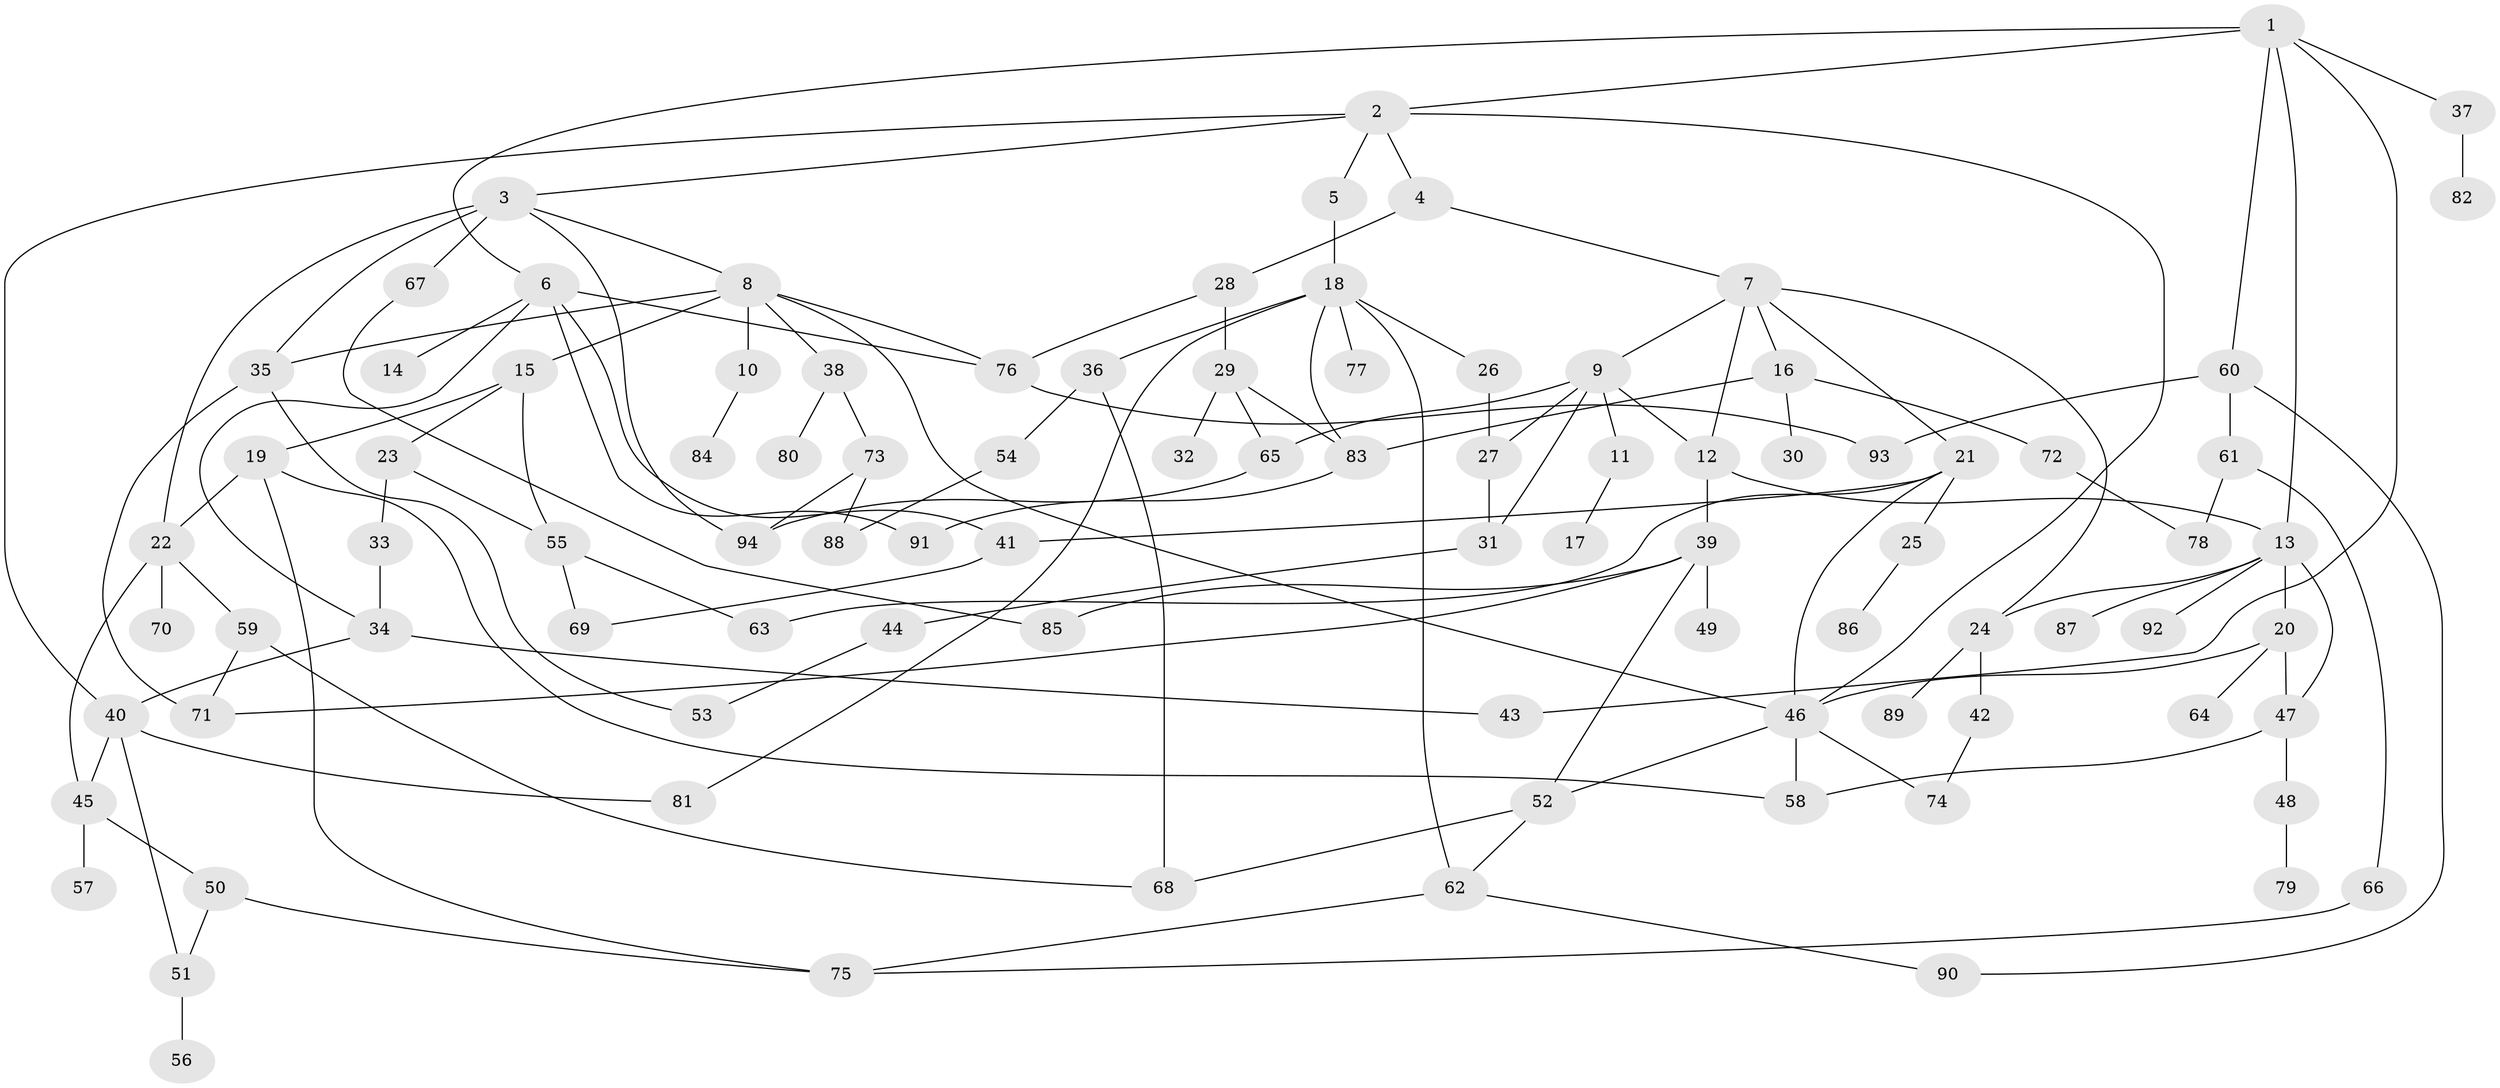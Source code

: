 // coarse degree distribution, {9: 0.015873015873015872, 7: 0.07936507936507936, 6: 0.06349206349206349, 2: 0.2222222222222222, 5: 0.06349206349206349, 8: 0.015873015873015872, 1: 0.2222222222222222, 4: 0.12698412698412698, 3: 0.19047619047619047}
// Generated by graph-tools (version 1.1) at 2025/23/03/03/25 07:23:32]
// undirected, 94 vertices, 140 edges
graph export_dot {
graph [start="1"]
  node [color=gray90,style=filled];
  1;
  2;
  3;
  4;
  5;
  6;
  7;
  8;
  9;
  10;
  11;
  12;
  13;
  14;
  15;
  16;
  17;
  18;
  19;
  20;
  21;
  22;
  23;
  24;
  25;
  26;
  27;
  28;
  29;
  30;
  31;
  32;
  33;
  34;
  35;
  36;
  37;
  38;
  39;
  40;
  41;
  42;
  43;
  44;
  45;
  46;
  47;
  48;
  49;
  50;
  51;
  52;
  53;
  54;
  55;
  56;
  57;
  58;
  59;
  60;
  61;
  62;
  63;
  64;
  65;
  66;
  67;
  68;
  69;
  70;
  71;
  72;
  73;
  74;
  75;
  76;
  77;
  78;
  79;
  80;
  81;
  82;
  83;
  84;
  85;
  86;
  87;
  88;
  89;
  90;
  91;
  92;
  93;
  94;
  1 -- 2;
  1 -- 6;
  1 -- 37;
  1 -- 43;
  1 -- 60;
  1 -- 13;
  2 -- 3;
  2 -- 4;
  2 -- 5;
  2 -- 46;
  2 -- 40;
  3 -- 8;
  3 -- 67;
  3 -- 94;
  3 -- 35;
  3 -- 22;
  4 -- 7;
  4 -- 28;
  5 -- 18;
  6 -- 14;
  6 -- 41;
  6 -- 34;
  6 -- 76;
  6 -- 91;
  7 -- 9;
  7 -- 12;
  7 -- 16;
  7 -- 21;
  7 -- 24;
  8 -- 10;
  8 -- 15;
  8 -- 35;
  8 -- 38;
  8 -- 46;
  8 -- 76;
  9 -- 11;
  9 -- 27;
  9 -- 31;
  9 -- 65;
  9 -- 12;
  10 -- 84;
  11 -- 17;
  12 -- 13;
  12 -- 39;
  13 -- 20;
  13 -- 87;
  13 -- 92;
  13 -- 47;
  13 -- 24;
  15 -- 19;
  15 -- 23;
  15 -- 55;
  16 -- 30;
  16 -- 72;
  16 -- 83;
  18 -- 26;
  18 -- 36;
  18 -- 62;
  18 -- 77;
  18 -- 81;
  18 -- 83;
  19 -- 22;
  19 -- 58;
  19 -- 75;
  20 -- 47;
  20 -- 64;
  20 -- 46;
  21 -- 25;
  21 -- 46;
  21 -- 63;
  21 -- 41;
  22 -- 45;
  22 -- 59;
  22 -- 70;
  23 -- 33;
  23 -- 55;
  24 -- 42;
  24 -- 89;
  25 -- 86;
  26 -- 27;
  27 -- 31;
  28 -- 29;
  28 -- 76;
  29 -- 32;
  29 -- 83;
  29 -- 65;
  31 -- 44;
  33 -- 34;
  34 -- 40;
  34 -- 43;
  35 -- 53;
  35 -- 71;
  36 -- 54;
  36 -- 68;
  37 -- 82;
  38 -- 73;
  38 -- 80;
  39 -- 49;
  39 -- 85;
  39 -- 52;
  39 -- 71;
  40 -- 81;
  40 -- 51;
  40 -- 45;
  41 -- 69;
  42 -- 74;
  44 -- 53;
  45 -- 50;
  45 -- 57;
  46 -- 52;
  46 -- 74;
  46 -- 58;
  47 -- 48;
  47 -- 58;
  48 -- 79;
  50 -- 51;
  50 -- 75;
  51 -- 56;
  52 -- 68;
  52 -- 62;
  54 -- 88;
  55 -- 69;
  55 -- 63;
  59 -- 68;
  59 -- 71;
  60 -- 61;
  60 -- 93;
  60 -- 90;
  61 -- 66;
  61 -- 78;
  62 -- 75;
  62 -- 90;
  65 -- 94;
  66 -- 75;
  67 -- 85;
  72 -- 78;
  73 -- 94;
  73 -- 88;
  76 -- 93;
  83 -- 91;
}
